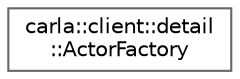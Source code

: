digraph "类继承关系图"
{
 // INTERACTIVE_SVG=YES
 // LATEX_PDF_SIZE
  bgcolor="transparent";
  edge [fontname=Helvetica,fontsize=10,labelfontname=Helvetica,labelfontsize=10];
  node [fontname=Helvetica,fontsize=10,shape=box,height=0.2,width=0.4];
  rankdir="LR";
  Node0 [id="Node000000",label="carla::client::detail\l::ActorFactory",height=0.2,width=0.4,color="grey40", fillcolor="white", style="filled",URL="$d8/d4b/classcarla_1_1client_1_1detail_1_1ActorFactory.html",tooltip=" "];
}
